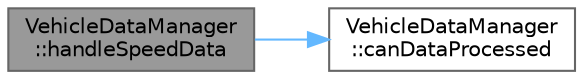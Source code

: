 digraph "VehicleDataManager::handleSpeedData"
{
 // LATEX_PDF_SIZE
  bgcolor="transparent";
  edge [fontname=Helvetica,fontsize=10,labelfontname=Helvetica,labelfontsize=10];
  node [fontname=Helvetica,fontsize=10,shape=box,height=0.2,width=0.4];
  rankdir="LR";
  Node1 [id="Node000001",label="VehicleDataManager\l::handleSpeedData",height=0.2,width=0.4,color="gray40", fillcolor="grey60", style="filled", fontcolor="black",tooltip="Handle Speed data."];
  Node1 -> Node2 [id="edge1_Node000001_Node000002",color="steelblue1",style="solid",tooltip=" "];
  Node2 [id="Node000002",label="VehicleDataManager\l::canDataProcessed",height=0.2,width=0.4,color="grey40", fillcolor="white", style="filled",URL="$classVehicleDataManager.html#a339ff33005bae04795a23d67fbc42cae",tooltip=" "];
}
